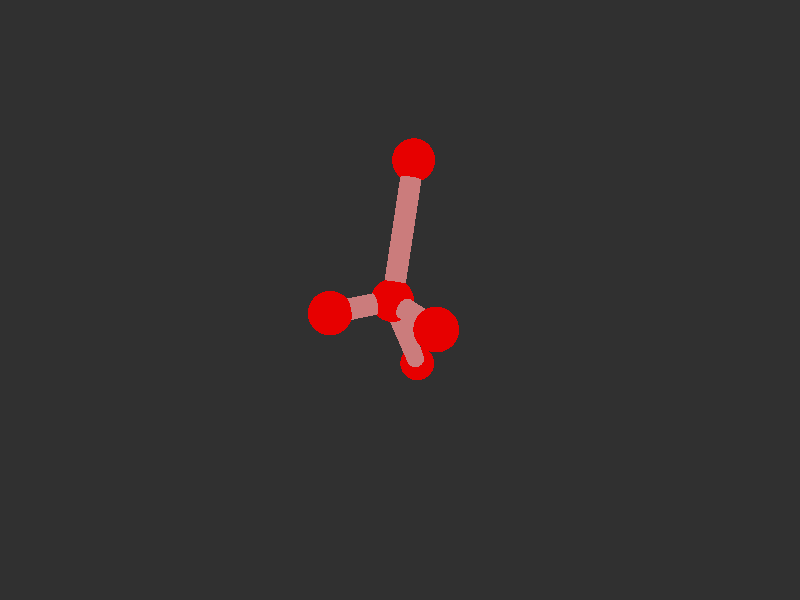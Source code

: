 #version 3.7; 
    global_settings { assumed_gamma 1.0 }
    

    camera {
    location  <20, 20, 20>
    right     x*image_width/image_height
    look_at   <0, 0, 0>
    angle 58
    }

    background { color rgb<1,1,1>*0.03 }


    light_source { <-20, 30, -25> color red 0.6 green 0.6 blue 0.6 }
    light_source { < 20, 30, -25> color red 0.6 green 0.6 blue 0.6 }
    
    #declare m = 1;
    union {

    union {
    sphere { m*<0.9017622370541238,0.6268925074993752,0.3990493442715096>, 1 }        
    sphere {  m*<1.1453117181621657,0.679894749643717,3.388674972908147>, 1 }
    sphere {  m*<3.638558907224702,0.6798947496437168,-0.828607235582471>, 1 }
    sphere {  m*<-2.5214203238476647,5.900530622707551,-1.6249514844807458>, 1}
    sphere { m*<-3.8501950497520796,-7.710922313442901,-2.409943180578577>, 1 }    

        pigment { color rgb<0.8,0,0>  }
    finish { ambient 0.1 diffuse 0.7 phong 1 }
    }    
    union {
    cylinder { m*<1.1453117181621657,0.679894749643717,3.388674972908147>, <0.9017622370541238,0.6268925074993752,0.3990493442715096>, 0.5 }
    cylinder { m*<3.638558907224702,0.6798947496437168,-0.828607235582471>, <0.9017622370541238,0.6268925074993752,0.3990493442715096>, 0.5}
    cylinder { m*<-2.5214203238476647,5.900530622707551,-1.6249514844807458>, <0.9017622370541238,0.6268925074993752,0.3990493442715096>, 0.5 }
    cylinder {  m*<-3.8501950497520796,-7.710922313442901,-2.409943180578577>, <0.9017622370541238,0.6268925074993752,0.3990493442715096>, 0.5}

    pigment { color rgb<0.6,.2,.2>  }
    finish { ambient 0.1 diffuse 0.7 phong 1 }    
    }
    
    // rotate <0, 0, 0>
    }
    #version 3.7; 
    global_settings { assumed_gamma 1.0 }
    

    camera {
    location  <20, 20, 20>
    right     x*image_width/image_height
    look_at   <0, 0, 0>
    angle 58
    }

    background { color rgb<1,1,1>*0.03 }


    light_source { <-20, 30, -25> color red 0.6 green 0.6 blue 0.6 }
    light_source { < 20, 30, -25> color red 0.6 green 0.6 blue 0.6 }
    
    #declare m = 1;
    union {

    union {
    sphere { m*<0.9017622370541238,0.6268925074993752,0.3990493442715096>, 1 }        
    sphere {  m*<1.1453117181621657,0.679894749643717,3.388674972908147>, 1 }
    sphere {  m*<3.638558907224702,0.6798947496437168,-0.828607235582471>, 1 }
    sphere {  m*<-2.5214203238476647,5.900530622707551,-1.6249514844807458>, 1}
    sphere { m*<-3.8501950497520796,-7.710922313442901,-2.409943180578577>, 1 }    

        pigment { color rgb<0.8,0,0>  }
    finish { ambient 0.1 diffuse 0.7 phong 1 }
    }    
    union {
    cylinder { m*<1.1453117181621657,0.679894749643717,3.388674972908147>, <0.9017622370541238,0.6268925074993752,0.3990493442715096>, 0.5 }
    cylinder { m*<3.638558907224702,0.6798947496437168,-0.828607235582471>, <0.9017622370541238,0.6268925074993752,0.3990493442715096>, 0.5}
    cylinder { m*<-2.5214203238476647,5.900530622707551,-1.6249514844807458>, <0.9017622370541238,0.6268925074993752,0.3990493442715096>, 0.5 }
    cylinder {  m*<-3.8501950497520796,-7.710922313442901,-2.409943180578577>, <0.9017622370541238,0.6268925074993752,0.3990493442715096>, 0.5}

    pigment { color rgb<0.6,.2,.2>  }
    finish { ambient 0.1 diffuse 0.7 phong 1 }    
    }
    
    // rotate <0, 0, 0>
    }
    